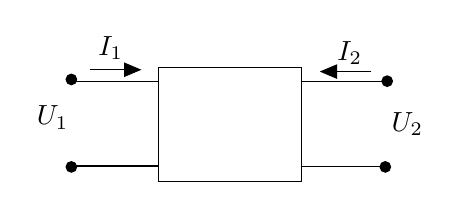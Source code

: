 \begin{tikzpicture}[y=-1cm]
\sf
\draw[arrows=-triangle 45,black] (5.2,5.656) -- (4.544,5.656);
\draw[black] (4.311,5.778) -- (5.393,5.778);
\draw[black] (4.313,6.867) -- (5.396,6.867);
\draw[arrows=-triangle 45,black] (1.622,5.633) -- (2.278,5.633);
\draw[black] (1.407,5.778) -- (2.489,5.778);
\draw[black] (1.407,6.856) -- (2.489,6.856);
\draw[black] (2.5,5.6) rectangle (4.313,7.051);
\filldraw[black] (5.376,6.867) ellipse (0.067cm and 0.067cm);
\filldraw[black] (5.4,5.778) ellipse (0.067cm and 0.067cm);
\filldraw[black] (1.389,6.867) ellipse (0.067cm and 0.067cm);
\filldraw[black] (1.389,5.756) ellipse (0.067cm and 0.067cm);
\path (1.473,6.333) node[text=black,anchor=base east] {$U_1$};
\path (1.889,5.456) node[text=black,anchor=base] {$I_1$};
\path (4.924,5.511) node[text=black,anchor=base] {$I_2$};
\path (5.333,6.418) node[text=black,anchor=base west] {$U_2$};

\end{tikzpicture}%

%% Configure (x)emacs for this file ...
%% Local Variables:
%% mode: latex
%% End: